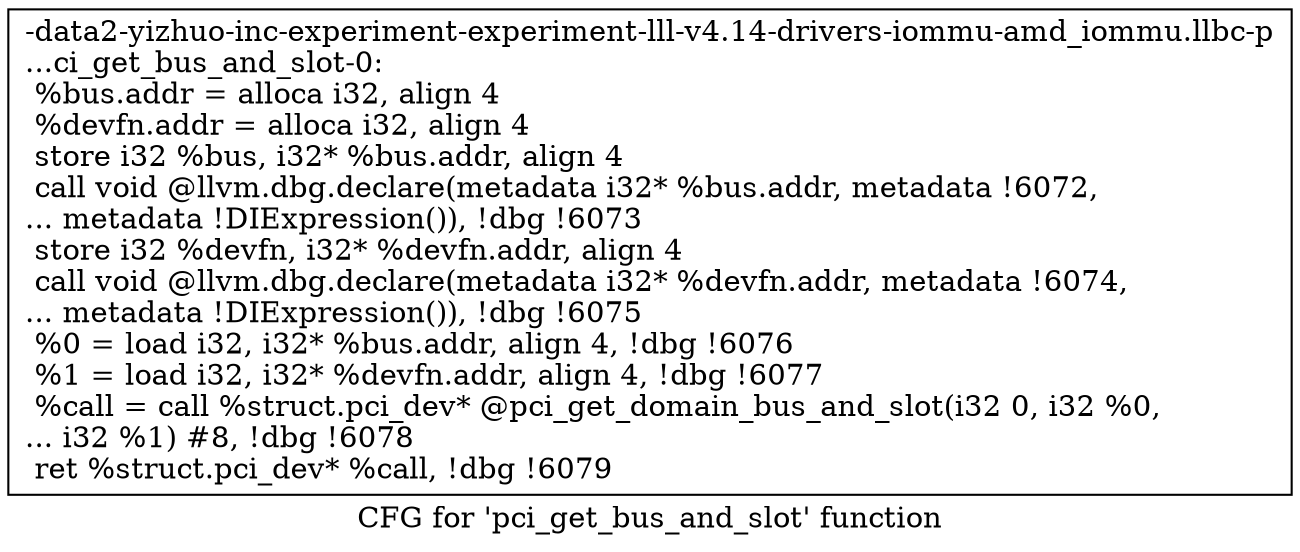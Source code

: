 digraph "CFG for 'pci_get_bus_and_slot' function" {
	label="CFG for 'pci_get_bus_and_slot' function";

	Node0x561b946d3950 [shape=record,label="{-data2-yizhuo-inc-experiment-experiment-lll-v4.14-drivers-iommu-amd_iommu.llbc-p\l...ci_get_bus_and_slot-0:\l  %bus.addr = alloca i32, align 4\l  %devfn.addr = alloca i32, align 4\l  store i32 %bus, i32* %bus.addr, align 4\l  call void @llvm.dbg.declare(metadata i32* %bus.addr, metadata !6072,\l... metadata !DIExpression()), !dbg !6073\l  store i32 %devfn, i32* %devfn.addr, align 4\l  call void @llvm.dbg.declare(metadata i32* %devfn.addr, metadata !6074,\l... metadata !DIExpression()), !dbg !6075\l  %0 = load i32, i32* %bus.addr, align 4, !dbg !6076\l  %1 = load i32, i32* %devfn.addr, align 4, !dbg !6077\l  %call = call %struct.pci_dev* @pci_get_domain_bus_and_slot(i32 0, i32 %0,\l... i32 %1) #8, !dbg !6078\l  ret %struct.pci_dev* %call, !dbg !6079\l}"];
}
